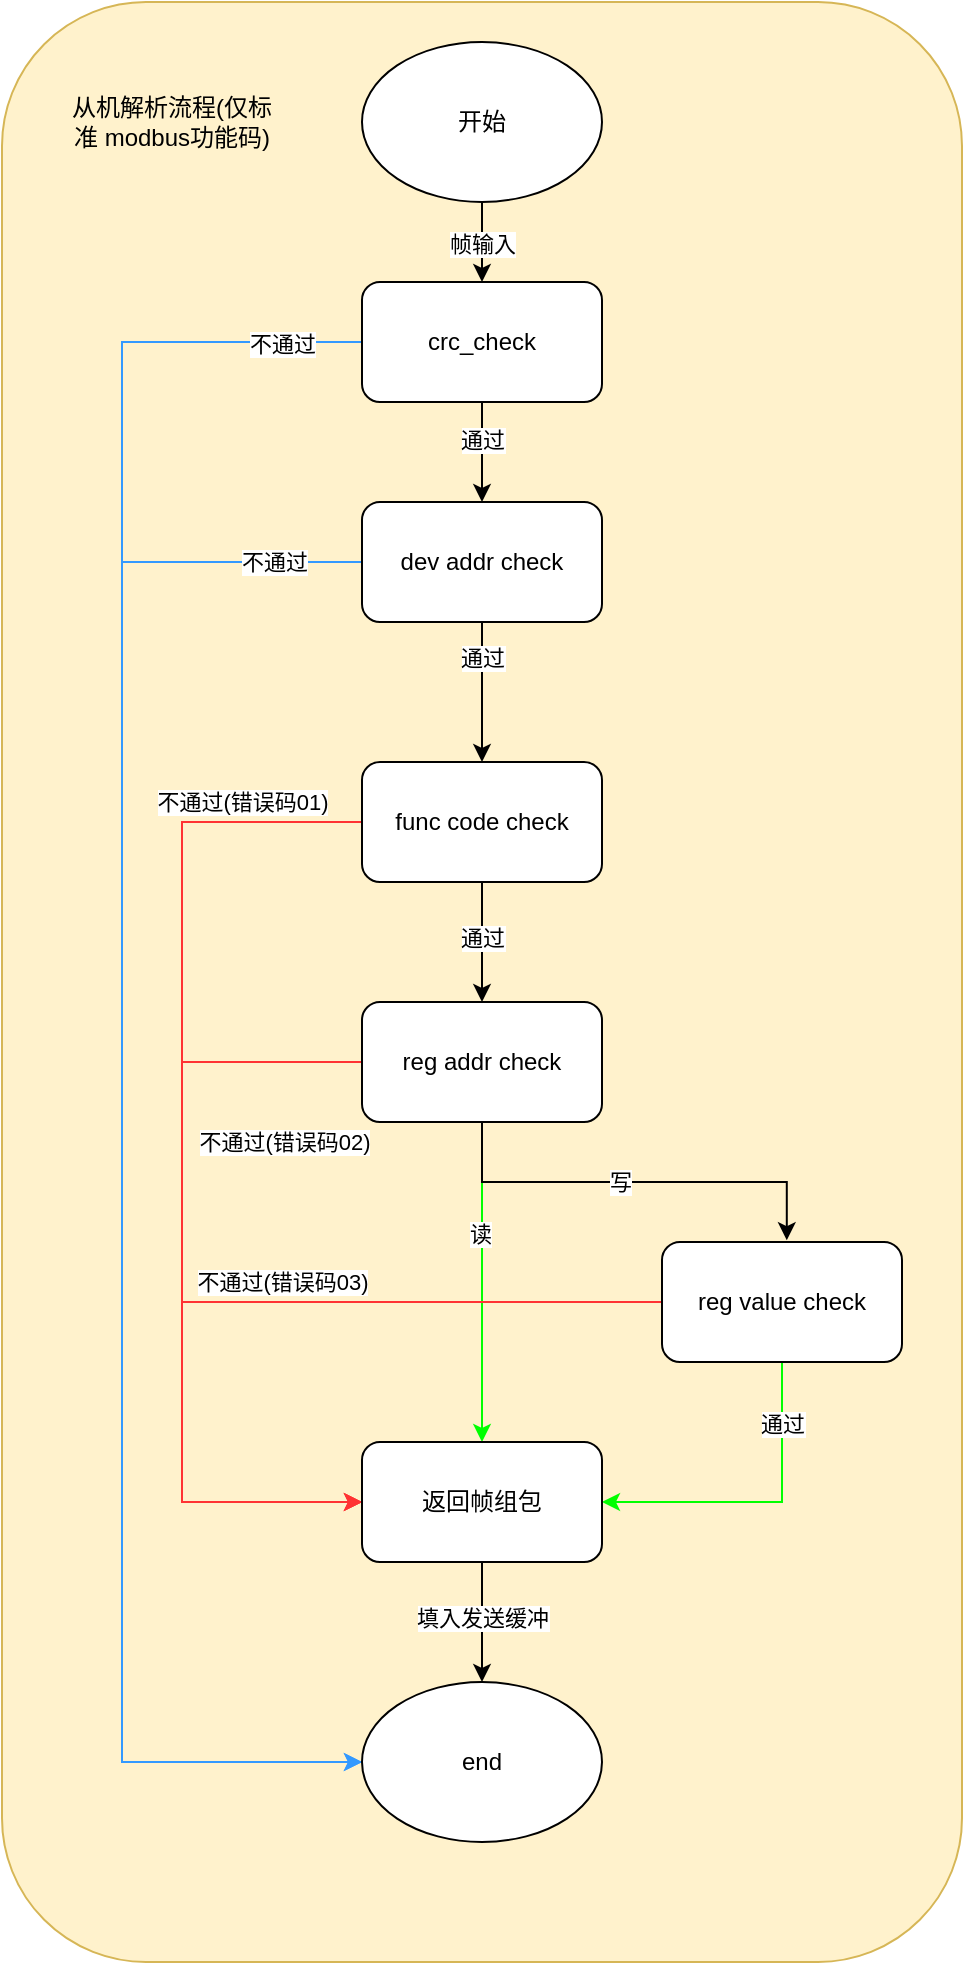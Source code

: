 <mxfile version="26.1.1">
  <diagram name="Page-1" id="gT3OWgojGuHQfEqVRZfZ">
    <mxGraphModel dx="1728" dy="997" grid="1" gridSize="10" guides="1" tooltips="1" connect="1" arrows="1" fold="1" page="1" pageScale="1" pageWidth="850" pageHeight="1100" math="0" shadow="0">
      <root>
        <mxCell id="0" />
        <mxCell id="1" parent="0" />
        <mxCell id="O2FJmYo4HiERTaFwt7dE-45" value="" style="rounded=1;whiteSpace=wrap;html=1;fillColor=#fff2cc;strokeColor=#d6b656;" vertex="1" parent="1">
          <mxGeometry x="130" y="70" width="480" height="980" as="geometry" />
        </mxCell>
        <mxCell id="O2FJmYo4HiERTaFwt7dE-11" value="" style="edgeStyle=orthogonalEdgeStyle;rounded=0;orthogonalLoop=1;jettySize=auto;html=1;" edge="1" parent="1" source="O2FJmYo4HiERTaFwt7dE-1" target="O2FJmYo4HiERTaFwt7dE-4">
          <mxGeometry relative="1" as="geometry" />
        </mxCell>
        <mxCell id="O2FJmYo4HiERTaFwt7dE-14" value="通过" style="edgeLabel;html=1;align=center;verticalAlign=middle;resizable=0;points=[];" vertex="1" connectable="0" parent="O2FJmYo4HiERTaFwt7dE-11">
          <mxGeometry x="-0.243" relative="1" as="geometry">
            <mxPoint as="offset" />
          </mxGeometry>
        </mxCell>
        <mxCell id="O2FJmYo4HiERTaFwt7dE-27" style="edgeStyle=orthogonalEdgeStyle;rounded=0;orthogonalLoop=1;jettySize=auto;html=1;exitX=0;exitY=0.5;exitDx=0;exitDy=0;entryX=0;entryY=0.5;entryDx=0;entryDy=0;strokeColor=#3399FF;" edge="1" parent="1" source="O2FJmYo4HiERTaFwt7dE-1" target="O2FJmYo4HiERTaFwt7dE-9">
          <mxGeometry relative="1" as="geometry">
            <mxPoint x="280" y="240" as="sourcePoint" />
            <mxPoint x="277.48" y="949.36" as="targetPoint" />
            <Array as="points">
              <mxPoint x="190" y="240" />
              <mxPoint x="190" y="950" />
            </Array>
          </mxGeometry>
        </mxCell>
        <mxCell id="O2FJmYo4HiERTaFwt7dE-28" value="不通过" style="edgeLabel;html=1;align=center;verticalAlign=middle;resizable=0;points=[];" vertex="1" connectable="0" parent="O2FJmYo4HiERTaFwt7dE-27">
          <mxGeometry x="-0.915" y="1" relative="1" as="geometry">
            <mxPoint as="offset" />
          </mxGeometry>
        </mxCell>
        <mxCell id="O2FJmYo4HiERTaFwt7dE-1" value="crc_check" style="rounded=1;whiteSpace=wrap;html=1;" vertex="1" parent="1">
          <mxGeometry x="310" y="210" width="120" height="60" as="geometry" />
        </mxCell>
        <mxCell id="O2FJmYo4HiERTaFwt7dE-10" value="" style="edgeStyle=orthogonalEdgeStyle;rounded=0;orthogonalLoop=1;jettySize=auto;html=1;" edge="1" parent="1" source="O2FJmYo4HiERTaFwt7dE-3" target="O2FJmYo4HiERTaFwt7dE-1">
          <mxGeometry relative="1" as="geometry" />
        </mxCell>
        <mxCell id="O2FJmYo4HiERTaFwt7dE-13" value="帧输入" style="edgeLabel;html=1;align=center;verticalAlign=middle;resizable=0;points=[];" vertex="1" connectable="0" parent="O2FJmYo4HiERTaFwt7dE-10">
          <mxGeometry x="0.035" relative="1" as="geometry">
            <mxPoint as="offset" />
          </mxGeometry>
        </mxCell>
        <mxCell id="O2FJmYo4HiERTaFwt7dE-3" value="开始" style="ellipse;whiteSpace=wrap;html=1;" vertex="1" parent="1">
          <mxGeometry x="310" y="90" width="120" height="80" as="geometry" />
        </mxCell>
        <mxCell id="O2FJmYo4HiERTaFwt7dE-12" value="" style="edgeStyle=orthogonalEdgeStyle;rounded=0;orthogonalLoop=1;jettySize=auto;html=1;" edge="1" parent="1" source="O2FJmYo4HiERTaFwt7dE-4" target="O2FJmYo4HiERTaFwt7dE-5">
          <mxGeometry relative="1" as="geometry" />
        </mxCell>
        <mxCell id="O2FJmYo4HiERTaFwt7dE-15" value="通过" style="edgeLabel;html=1;align=center;verticalAlign=middle;resizable=0;points=[];" vertex="1" connectable="0" parent="O2FJmYo4HiERTaFwt7dE-12">
          <mxGeometry x="-0.487" relative="1" as="geometry">
            <mxPoint as="offset" />
          </mxGeometry>
        </mxCell>
        <mxCell id="O2FJmYo4HiERTaFwt7dE-35" style="edgeStyle=orthogonalEdgeStyle;rounded=0;orthogonalLoop=1;jettySize=auto;html=1;entryX=0;entryY=0.5;entryDx=0;entryDy=0;strokeColor=#3399FF;" edge="1" parent="1" source="O2FJmYo4HiERTaFwt7dE-4" target="O2FJmYo4HiERTaFwt7dE-9">
          <mxGeometry relative="1" as="geometry">
            <Array as="points">
              <mxPoint x="190" y="350" />
              <mxPoint x="190" y="950" />
            </Array>
          </mxGeometry>
        </mxCell>
        <mxCell id="O2FJmYo4HiERTaFwt7dE-36" value="不通过" style="edgeLabel;html=1;align=center;verticalAlign=middle;resizable=0;points=[];" vertex="1" connectable="0" parent="O2FJmYo4HiERTaFwt7dE-35">
          <mxGeometry x="-0.895" relative="1" as="geometry">
            <mxPoint as="offset" />
          </mxGeometry>
        </mxCell>
        <mxCell id="O2FJmYo4HiERTaFwt7dE-4" value="dev addr check" style="rounded=1;whiteSpace=wrap;html=1;" vertex="1" parent="1">
          <mxGeometry x="310" y="320" width="120" height="60" as="geometry" />
        </mxCell>
        <mxCell id="O2FJmYo4HiERTaFwt7dE-16" value="" style="edgeStyle=orthogonalEdgeStyle;rounded=0;orthogonalLoop=1;jettySize=auto;html=1;" edge="1" parent="1" source="O2FJmYo4HiERTaFwt7dE-5" target="O2FJmYo4HiERTaFwt7dE-6">
          <mxGeometry relative="1" as="geometry" />
        </mxCell>
        <mxCell id="O2FJmYo4HiERTaFwt7dE-17" value="通过" style="edgeLabel;html=1;align=center;verticalAlign=middle;resizable=0;points=[];" vertex="1" connectable="0" parent="O2FJmYo4HiERTaFwt7dE-16">
          <mxGeometry x="-0.084" relative="1" as="geometry">
            <mxPoint as="offset" />
          </mxGeometry>
        </mxCell>
        <mxCell id="O2FJmYo4HiERTaFwt7dE-37" style="edgeStyle=orthogonalEdgeStyle;rounded=0;orthogonalLoop=1;jettySize=auto;html=1;entryX=0;entryY=0.5;entryDx=0;entryDy=0;exitX=0;exitY=0.5;exitDx=0;exitDy=0;strokeColor=#FF3333;" edge="1" parent="1" source="O2FJmYo4HiERTaFwt7dE-5" target="O2FJmYo4HiERTaFwt7dE-8">
          <mxGeometry relative="1" as="geometry">
            <mxPoint x="279.99" y="479.989" as="sourcePoint" />
            <mxPoint x="279.99" y="820" as="targetPoint" />
            <Array as="points">
              <mxPoint x="220" y="480" />
              <mxPoint x="220" y="820" />
            </Array>
          </mxGeometry>
        </mxCell>
        <mxCell id="O2FJmYo4HiERTaFwt7dE-38" value="不通过(错误码01)" style="edgeLabel;html=1;align=center;verticalAlign=middle;resizable=0;points=[];" vertex="1" connectable="0" parent="O2FJmYo4HiERTaFwt7dE-37">
          <mxGeometry x="-0.867" y="-1" relative="1" as="geometry">
            <mxPoint x="-26" y="-9" as="offset" />
          </mxGeometry>
        </mxCell>
        <mxCell id="O2FJmYo4HiERTaFwt7dE-5" value="func code check" style="rounded=1;whiteSpace=wrap;html=1;" vertex="1" parent="1">
          <mxGeometry x="310" y="450" width="120" height="60" as="geometry" />
        </mxCell>
        <mxCell id="O2FJmYo4HiERTaFwt7dE-18" style="edgeStyle=orthogonalEdgeStyle;rounded=0;orthogonalLoop=1;jettySize=auto;html=1;strokeColor=#00FF00;" edge="1" parent="1" source="O2FJmYo4HiERTaFwt7dE-6" target="O2FJmYo4HiERTaFwt7dE-8">
          <mxGeometry relative="1" as="geometry" />
        </mxCell>
        <mxCell id="O2FJmYo4HiERTaFwt7dE-19" value="读" style="edgeLabel;html=1;align=center;verticalAlign=middle;resizable=0;points=[];" vertex="1" connectable="0" parent="O2FJmYo4HiERTaFwt7dE-18">
          <mxGeometry x="-0.306" y="-1" relative="1" as="geometry">
            <mxPoint as="offset" />
          </mxGeometry>
        </mxCell>
        <mxCell id="O2FJmYo4HiERTaFwt7dE-39" style="edgeStyle=orthogonalEdgeStyle;rounded=0;orthogonalLoop=1;jettySize=auto;html=1;entryX=0;entryY=0.5;entryDx=0;entryDy=0;strokeColor=#FF3333;" edge="1" parent="1" source="O2FJmYo4HiERTaFwt7dE-6" target="O2FJmYo4HiERTaFwt7dE-8">
          <mxGeometry relative="1" as="geometry">
            <Array as="points">
              <mxPoint x="220" y="600" />
              <mxPoint x="220" y="820" />
            </Array>
          </mxGeometry>
        </mxCell>
        <mxCell id="O2FJmYo4HiERTaFwt7dE-40" value="不通过(错误码02)" style="edgeLabel;html=1;align=center;verticalAlign=middle;resizable=0;points=[];" vertex="1" connectable="0" parent="O2FJmYo4HiERTaFwt7dE-39">
          <mxGeometry x="-0.737" y="-1" relative="1" as="geometry">
            <mxPoint x="13" y="41" as="offset" />
          </mxGeometry>
        </mxCell>
        <mxCell id="O2FJmYo4HiERTaFwt7dE-6" value="reg addr check" style="rounded=1;whiteSpace=wrap;html=1;" vertex="1" parent="1">
          <mxGeometry x="310" y="570" width="120" height="60" as="geometry" />
        </mxCell>
        <mxCell id="O2FJmYo4HiERTaFwt7dE-22" style="edgeStyle=orthogonalEdgeStyle;rounded=0;orthogonalLoop=1;jettySize=auto;html=1;entryX=1;entryY=0.5;entryDx=0;entryDy=0;exitX=0.5;exitY=1;exitDx=0;exitDy=0;strokeColor=#00FF00;" edge="1" parent="1" source="O2FJmYo4HiERTaFwt7dE-7" target="O2FJmYo4HiERTaFwt7dE-8">
          <mxGeometry relative="1" as="geometry" />
        </mxCell>
        <mxCell id="O2FJmYo4HiERTaFwt7dE-24" value="通过" style="edgeLabel;html=1;align=center;verticalAlign=middle;resizable=0;points=[];" vertex="1" connectable="0" parent="O2FJmYo4HiERTaFwt7dE-22">
          <mxGeometry x="-0.616" relative="1" as="geometry">
            <mxPoint as="offset" />
          </mxGeometry>
        </mxCell>
        <mxCell id="O2FJmYo4HiERTaFwt7dE-43" style="edgeStyle=orthogonalEdgeStyle;rounded=0;orthogonalLoop=1;jettySize=auto;html=1;entryX=0;entryY=0.5;entryDx=0;entryDy=0;strokeColor=#FF3333;" edge="1" parent="1" source="O2FJmYo4HiERTaFwt7dE-7" target="O2FJmYo4HiERTaFwt7dE-8">
          <mxGeometry relative="1" as="geometry">
            <mxPoint x="330" y="720.0" as="targetPoint" />
            <Array as="points">
              <mxPoint x="220" y="720" />
              <mxPoint x="220" y="820" />
            </Array>
          </mxGeometry>
        </mxCell>
        <mxCell id="O2FJmYo4HiERTaFwt7dE-44" value="不通过(错误码03)" style="edgeLabel;html=1;align=center;verticalAlign=middle;resizable=0;points=[];" vertex="1" connectable="0" parent="O2FJmYo4HiERTaFwt7dE-43">
          <mxGeometry x="-0.507" relative="1" as="geometry">
            <mxPoint x="-84" y="-10" as="offset" />
          </mxGeometry>
        </mxCell>
        <mxCell id="O2FJmYo4HiERTaFwt7dE-7" value="reg value check" style="rounded=1;whiteSpace=wrap;html=1;" vertex="1" parent="1">
          <mxGeometry x="460" y="690" width="120" height="60" as="geometry" />
        </mxCell>
        <mxCell id="O2FJmYo4HiERTaFwt7dE-25" style="edgeStyle=orthogonalEdgeStyle;rounded=0;orthogonalLoop=1;jettySize=auto;html=1;entryX=0.5;entryY=0;entryDx=0;entryDy=0;" edge="1" parent="1" source="O2FJmYo4HiERTaFwt7dE-8" target="O2FJmYo4HiERTaFwt7dE-9">
          <mxGeometry relative="1" as="geometry" />
        </mxCell>
        <mxCell id="O2FJmYo4HiERTaFwt7dE-26" value="填入发送缓冲" style="edgeLabel;html=1;align=center;verticalAlign=middle;resizable=0;points=[];" vertex="1" connectable="0" parent="O2FJmYo4HiERTaFwt7dE-25">
          <mxGeometry x="-0.062" relative="1" as="geometry">
            <mxPoint as="offset" />
          </mxGeometry>
        </mxCell>
        <mxCell id="O2FJmYo4HiERTaFwt7dE-8" value="返回帧组包" style="rounded=1;whiteSpace=wrap;html=1;" vertex="1" parent="1">
          <mxGeometry x="310" y="790" width="120" height="60" as="geometry" />
        </mxCell>
        <mxCell id="O2FJmYo4HiERTaFwt7dE-9" value="end" style="ellipse;whiteSpace=wrap;html=1;" vertex="1" parent="1">
          <mxGeometry x="310" y="910" width="120" height="80" as="geometry" />
        </mxCell>
        <mxCell id="O2FJmYo4HiERTaFwt7dE-20" style="edgeStyle=orthogonalEdgeStyle;rounded=0;orthogonalLoop=1;jettySize=auto;html=1;entryX=0.52;entryY=-0.015;entryDx=0;entryDy=0;entryPerimeter=0;exitX=0.5;exitY=1;exitDx=0;exitDy=0;" edge="1" parent="1" source="O2FJmYo4HiERTaFwt7dE-6" target="O2FJmYo4HiERTaFwt7dE-7">
          <mxGeometry relative="1" as="geometry" />
        </mxCell>
        <mxCell id="O2FJmYo4HiERTaFwt7dE-21" value="写" style="edgeLabel;html=1;align=center;verticalAlign=middle;resizable=0;points=[];" vertex="1" connectable="0" parent="O2FJmYo4HiERTaFwt7dE-20">
          <mxGeometry x="-0.062" relative="1" as="geometry">
            <mxPoint as="offset" />
          </mxGeometry>
        </mxCell>
        <mxCell id="O2FJmYo4HiERTaFwt7dE-46" value="从机解析流程(仅标准 modbus功能码)" style="text;html=1;align=center;verticalAlign=middle;whiteSpace=wrap;rounded=0;" vertex="1" parent="1">
          <mxGeometry x="160" y="107.5" width="110" height="45" as="geometry" />
        </mxCell>
      </root>
    </mxGraphModel>
  </diagram>
</mxfile>
